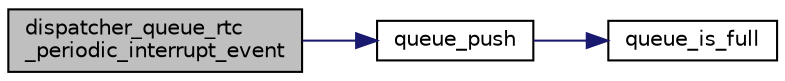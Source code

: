 digraph "dispatcher_queue_rtc_periodic_interrupt_event"
{
 // LATEX_PDF_SIZE
  edge [fontname="Helvetica",fontsize="10",labelfontname="Helvetica",labelfontsize="10"];
  node [fontname="Helvetica",fontsize="10",shape=record];
  rankdir="LR";
  Node1 [label="dispatcher_queue_rtc\l_periodic_interrupt_event",height=0.2,width=0.4,color="black", fillcolor="grey75", style="filled", fontcolor="black",tooltip="Adds an rtc periodic interrupt event to the event queue."];
  Node1 -> Node2 [color="midnightblue",fontsize="10",style="solid",fontname="Helvetica"];
  Node2 [label="queue_push",height=0.2,width=0.4,color="black", fillcolor="white", style="filled",URL="$group__queue.html#gaa54578828a1b5676bb99a535c617e1a2",tooltip="Adds an element to the back of the given queue."];
  Node2 -> Node3 [color="midnightblue",fontsize="10",style="solid",fontname="Helvetica"];
  Node3 [label="queue_is_full",height=0.2,width=0.4,color="black", fillcolor="white", style="filled",URL="$group__queue.html#gae1cd6b62453b7f57525be17a53885800",tooltip="Checks if a given queue is full."];
}
